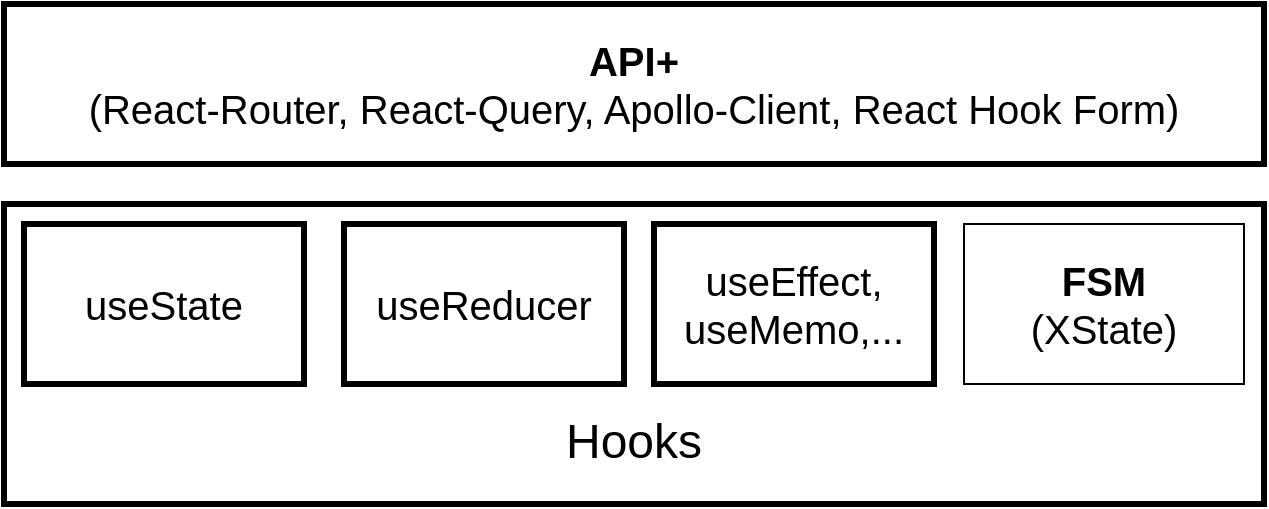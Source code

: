 <mxfile scale="5" border="0">
    <diagram id="LQyMPQ1tbiotqK9dekDP" name="figure4">
        <mxGraphModel dx="611" dy="594" grid="1" gridSize="10" guides="1" tooltips="1" connect="1" arrows="1" fold="1" page="1" pageScale="1" pageWidth="850" pageHeight="1100" math="0" shadow="0">
            <root>
                <mxCell id="2RJHgStH9aFn0eky0Vax-0"/>
                <mxCell id="2RJHgStH9aFn0eky0Vax-1" parent="2RJHgStH9aFn0eky0Vax-0"/>
                <mxCell id="eGqPKr9SycE00tHDzlLk-0" value="Hooks" style="rounded=0;whiteSpace=wrap;html=1;verticalAlign=bottom;spacingBottom=14;fontSize=24;strokeWidth=3;" parent="2RJHgStH9aFn0eky0Vax-1" vertex="1">
                    <mxGeometry x="100" y="260" width="630" height="150" as="geometry"/>
                </mxCell>
                <mxCell id="eGqPKr9SycE00tHDzlLk-1" value="useState" style="rounded=0;whiteSpace=wrap;html=1;fontSize=20;verticalAlign=middle;strokeWidth=3;" parent="2RJHgStH9aFn0eky0Vax-1" vertex="1">
                    <mxGeometry x="110" y="270" width="140" height="80" as="geometry"/>
                </mxCell>
                <mxCell id="eGqPKr9SycE00tHDzlLk-2" value="useReducer" style="rounded=0;whiteSpace=wrap;html=1;fontSize=20;verticalAlign=middle;strokeWidth=3;" parent="2RJHgStH9aFn0eky0Vax-1" vertex="1">
                    <mxGeometry x="270" y="270" width="140" height="80" as="geometry"/>
                </mxCell>
                <mxCell id="eGqPKr9SycE00tHDzlLk-3" value="useEffect, useMemo,..." style="rounded=0;whiteSpace=wrap;html=1;fontSize=20;verticalAlign=middle;strokeWidth=3;" parent="2RJHgStH9aFn0eky0Vax-1" vertex="1">
                    <mxGeometry x="425" y="270" width="140" height="80" as="geometry"/>
                </mxCell>
                <mxCell id="eGqPKr9SycE00tHDzlLk-4" value="&lt;b&gt;FSM&lt;/b&gt;&lt;br&gt;(XState)" style="rounded=0;whiteSpace=wrap;html=1;fontSize=20;verticalAlign=middle;strokeWidth=1;" parent="2RJHgStH9aFn0eky0Vax-1" vertex="1">
                    <mxGeometry x="580" y="270" width="140" height="80" as="geometry"/>
                </mxCell>
                <mxCell id="eGqPKr9SycE00tHDzlLk-5" value="&lt;b&gt;API+&lt;/b&gt;&lt;br&gt;(React-Router, React-Query, Apollo-Client, React Hook Form)" style="rounded=0;whiteSpace=wrap;html=1;fontSize=20;verticalAlign=middle;strokeWidth=3;" parent="2RJHgStH9aFn0eky0Vax-1" vertex="1">
                    <mxGeometry x="100" y="160" width="630" height="80" as="geometry"/>
                </mxCell>
            </root>
        </mxGraphModel>
    </diagram>
    <diagram id="PKxDmmA1Fn9lev6frWbh" name="figure9">
        <mxGraphModel dx="951" dy="594" grid="1" gridSize="10" guides="1" tooltips="1" connect="1" arrows="1" fold="1" page="1" pageScale="1" pageWidth="850" pageHeight="1100" math="0" shadow="0">
            <root>
                <mxCell id="odU79riricn-tdp25fdZ-0"/>
                <mxCell id="odU79riricn-tdp25fdZ-1" parent="odU79riricn-tdp25fdZ-0"/>
                <mxCell id="odU79riricn-tdp25fdZ-2" value="Hooks" style="rounded=0;whiteSpace=wrap;html=1;verticalAlign=bottom;spacingBottom=14;fontSize=24;" parent="odU79riricn-tdp25fdZ-1" vertex="1">
                    <mxGeometry x="100" y="260" width="630" height="150" as="geometry"/>
                </mxCell>
                <mxCell id="odU79riricn-tdp25fdZ-3" value="useState" style="rounded=0;whiteSpace=wrap;html=1;fontSize=20;verticalAlign=middle;" parent="odU79riricn-tdp25fdZ-1" vertex="1">
                    <mxGeometry x="110" y="270" width="140" height="80" as="geometry"/>
                </mxCell>
                <mxCell id="odU79riricn-tdp25fdZ-4" value="useReducer" style="rounded=0;whiteSpace=wrap;html=1;fontSize=20;verticalAlign=middle;" parent="odU79riricn-tdp25fdZ-1" vertex="1">
                    <mxGeometry x="270" y="270" width="140" height="80" as="geometry"/>
                </mxCell>
                <mxCell id="odU79riricn-tdp25fdZ-5" value="useEffect, useMemo,..." style="rounded=0;whiteSpace=wrap;html=1;fontSize=20;verticalAlign=middle;" parent="odU79riricn-tdp25fdZ-1" vertex="1">
                    <mxGeometry x="425" y="270" width="140" height="80" as="geometry"/>
                </mxCell>
                <mxCell id="odU79riricn-tdp25fdZ-6" value="&lt;span&gt;FSM&lt;/span&gt;&lt;br&gt;(XState)" style="rounded=0;whiteSpace=wrap;html=1;fontSize=20;verticalAlign=middle;strokeWidth=3;fontStyle=1" parent="odU79riricn-tdp25fdZ-1" vertex="1">
                    <mxGeometry x="580" y="270" width="140" height="80" as="geometry"/>
                </mxCell>
                <mxCell id="odU79riricn-tdp25fdZ-7" value="&lt;b&gt;API+&lt;/b&gt;&lt;br&gt;(React-Router, React-Query, Apollo-Client, React Hook Form)" style="rounded=0;whiteSpace=wrap;html=1;fontSize=20;verticalAlign=middle;strokeWidth=3;" parent="odU79riricn-tdp25fdZ-1" vertex="1">
                    <mxGeometry x="100" y="160" width="630" height="80" as="geometry"/>
                </mxCell>
                <mxCell id="odU79riricn-tdp25fdZ-8" value="&lt;b&gt;Reactive&lt;/b&gt;&lt;br&gt;(Akita)" style="rounded=0;whiteSpace=wrap;html=1;fontSize=20;verticalAlign=middle;strokeWidth=3;" parent="odU79riricn-tdp25fdZ-1" vertex="1">
                    <mxGeometry x="100" y="60" width="140" height="80" as="geometry"/>
                </mxCell>
                <mxCell id="odU79riricn-tdp25fdZ-9" value="&lt;b&gt;Atomic&lt;/b&gt;&lt;br&gt;(Recoil)" style="rounded=0;whiteSpace=wrap;html=1;fontSize=20;verticalAlign=middle;strokeWidth=3;" parent="odU79riricn-tdp25fdZ-1" vertex="1">
                    <mxGeometry x="260" y="60" width="140" height="80" as="geometry"/>
                </mxCell>
                <mxCell id="odU79riricn-tdp25fdZ-10" value="&lt;b&gt;Uni-directional&lt;/b&gt;&lt;br&gt;(Redux)" style="rounded=0;whiteSpace=wrap;html=1;fontSize=20;verticalAlign=middle;strokeWidth=3;" parent="odU79riricn-tdp25fdZ-1" vertex="1">
                    <mxGeometry x="420" y="60" width="140" height="80" as="geometry"/>
                </mxCell>
                <mxCell id="odU79riricn-tdp25fdZ-11" value="&lt;b&gt;Bi-directional&lt;/b&gt;&lt;br&gt;(MobX)" style="rounded=0;whiteSpace=wrap;html=1;fontSize=20;verticalAlign=middle;strokeWidth=3;" parent="odU79riricn-tdp25fdZ-1" vertex="1">
                    <mxGeometry x="580" y="60" width="150" height="80" as="geometry"/>
                </mxCell>
            </root>
        </mxGraphModel>
    </diagram>
    <diagram id="T9EmnD1B8LxKhflSWada" name="figure12">
        <mxGraphModel dx="951" dy="594" grid="1" gridSize="10" guides="1" tooltips="1" connect="1" arrows="1" fold="1" page="1" pageScale="1" pageWidth="850" pageHeight="1100" math="0" shadow="0">
            <root>
                <mxCell id="g6KCUXXH83qVAr2UijBO-0"/>
                <mxCell id="g6KCUXXH83qVAr2UijBO-1" parent="g6KCUXXH83qVAr2UijBO-0"/>
                <mxCell id="g6KCUXXH83qVAr2UijBO-2" value="Hooks" style="rounded=0;whiteSpace=wrap;html=1;verticalAlign=bottom;spacingBottom=14;fontSize=24;fontColor=#666666;strokeColor=#666666;" parent="g6KCUXXH83qVAr2UijBO-1" vertex="1">
                    <mxGeometry x="100" y="540" width="630" height="150" as="geometry"/>
                </mxCell>
                <mxCell id="g6KCUXXH83qVAr2UijBO-3" value="useState" style="rounded=0;whiteSpace=wrap;html=1;fontSize=20;verticalAlign=middle;fontColor=#666666;strokeColor=#666666;" parent="g6KCUXXH83qVAr2UijBO-1" vertex="1">
                    <mxGeometry x="110" y="550" width="140" height="80" as="geometry"/>
                </mxCell>
                <mxCell id="g6KCUXXH83qVAr2UijBO-4" value="useReducer" style="rounded=0;whiteSpace=wrap;html=1;fontSize=20;verticalAlign=middle;fontColor=#666666;strokeColor=#666666;" parent="g6KCUXXH83qVAr2UijBO-1" vertex="1">
                    <mxGeometry x="270" y="550" width="140" height="80" as="geometry"/>
                </mxCell>
                <mxCell id="g6KCUXXH83qVAr2UijBO-5" value="useEffect, useMemo,..." style="rounded=0;whiteSpace=wrap;html=1;fontSize=20;verticalAlign=middle;fontColor=#666666;strokeColor=#666666;" parent="g6KCUXXH83qVAr2UijBO-1" vertex="1">
                    <mxGeometry x="425" y="550" width="140" height="80" as="geometry"/>
                </mxCell>
                <mxCell id="g6KCUXXH83qVAr2UijBO-6" value="&lt;b&gt;FSM&lt;/b&gt;&lt;br&gt;(XState)" style="rounded=0;whiteSpace=wrap;html=1;fontSize=20;verticalAlign=middle;strokeWidth=3;fillColor=none;" parent="g6KCUXXH83qVAr2UijBO-1" vertex="1">
                    <mxGeometry x="580" y="550" width="140" height="80" as="geometry"/>
                </mxCell>
                <mxCell id="g6KCUXXH83qVAr2UijBO-7" value="&lt;b&gt;API+&lt;/b&gt;&lt;br&gt;(React-Router, React-Query, Apollo-Client, React Hook Form)" style="rounded=0;whiteSpace=wrap;html=1;fontSize=20;verticalAlign=middle;strokeWidth=3;fontColor=#666666;strokeColor=#666666;" parent="g6KCUXXH83qVAr2UijBO-1" vertex="1">
                    <mxGeometry x="100" y="440" width="630" height="80" as="geometry"/>
                </mxCell>
                <mxCell id="g6KCUXXH83qVAr2UijBO-8" value="&lt;b&gt;Reactive&lt;/b&gt;&lt;br&gt;(Akita)" style="rounded=0;whiteSpace=wrap;html=1;fontSize=20;verticalAlign=middle;strokeWidth=3;fontColor=#666666;strokeColor=#666666;" parent="g6KCUXXH83qVAr2UijBO-1" vertex="1">
                    <mxGeometry x="100" y="240" width="140" height="80" as="geometry"/>
                </mxCell>
                <mxCell id="g6KCUXXH83qVAr2UijBO-9" value="&lt;b&gt;Atomic&lt;/b&gt;&lt;br&gt;(Recoil)" style="rounded=0;whiteSpace=wrap;html=1;fontSize=20;verticalAlign=middle;strokeWidth=3;fontColor=#666666;strokeColor=#666666;" parent="g6KCUXXH83qVAr2UijBO-1" vertex="1">
                    <mxGeometry x="260" y="240" width="140" height="80" as="geometry"/>
                </mxCell>
                <mxCell id="g6KCUXXH83qVAr2UijBO-10" value="&lt;b&gt;Uni-directional&lt;/b&gt;&lt;br&gt;(Redux)" style="rounded=0;whiteSpace=wrap;html=1;fontSize=20;verticalAlign=middle;strokeWidth=3;" parent="g6KCUXXH83qVAr2UijBO-1" vertex="1">
                    <mxGeometry x="420" y="240" width="140" height="80" as="geometry"/>
                </mxCell>
                <mxCell id="g6KCUXXH83qVAr2UijBO-11" value="&lt;b&gt;Bi-directional&lt;/b&gt;&lt;br&gt;(MobX)" style="rounded=0;whiteSpace=wrap;html=1;fontSize=20;verticalAlign=middle;strokeWidth=3;" parent="g6KCUXXH83qVAr2UijBO-1" vertex="1">
                    <mxGeometry x="580" y="240" width="150" height="80" as="geometry"/>
                </mxCell>
                <mxCell id="g6KCUXXH83qVAr2UijBO-12" value="&lt;b&gt;Business Logic&lt;/b&gt;&lt;br&gt;(Custom Library)" style="rounded=0;whiteSpace=wrap;html=1;fontSize=20;verticalAlign=middle;strokeWidth=3;" parent="g6KCUXXH83qVAr2UijBO-1" vertex="1">
                    <mxGeometry x="100" y="340" width="630" height="80" as="geometry"/>
                </mxCell>
            </root>
        </mxGraphModel>
    </diagram>
    <diagram id="xp2IfM6mq4xPR8G4xQs5" name="figure11">
        <mxGraphModel dx="851" dy="594" grid="1" gridSize="10" guides="1" tooltips="1" connect="1" arrows="1" fold="1" page="1" pageScale="1" pageWidth="850" pageHeight="1100" math="0" shadow="0">
            <root>
                <mxCell id="fBiq-wiDlhf_wD9__1f_-0"/>
                <mxCell id="fBiq-wiDlhf_wD9__1f_-1" parent="fBiq-wiDlhf_wD9__1f_-0"/>
                <mxCell id="Mi_jeX4nZOK84LuzRY0e-0" value="Hooks" style="rounded=0;whiteSpace=wrap;html=1;verticalAlign=bottom;spacingBottom=14;fontSize=24;fontColor=#666666;strokeColor=#666666;" parent="fBiq-wiDlhf_wD9__1f_-1" vertex="1">
                    <mxGeometry x="100" y="350" width="630" height="150" as="geometry"/>
                </mxCell>
                <mxCell id="Mi_jeX4nZOK84LuzRY0e-1" value="useState" style="rounded=0;whiteSpace=wrap;html=1;fontSize=20;verticalAlign=middle;fontColor=#666666;strokeColor=#666666;" parent="fBiq-wiDlhf_wD9__1f_-1" vertex="1">
                    <mxGeometry x="110" y="360" width="140" height="80" as="geometry"/>
                </mxCell>
                <mxCell id="Mi_jeX4nZOK84LuzRY0e-2" value="useReducer" style="rounded=0;whiteSpace=wrap;html=1;fontSize=20;verticalAlign=middle;fontColor=#666666;strokeColor=#666666;" parent="fBiq-wiDlhf_wD9__1f_-1" vertex="1">
                    <mxGeometry x="270" y="360" width="140" height="80" as="geometry"/>
                </mxCell>
                <mxCell id="Mi_jeX4nZOK84LuzRY0e-3" value="useEffect, useMemo,..." style="rounded=0;whiteSpace=wrap;html=1;fontSize=20;verticalAlign=middle;fontColor=#666666;strokeColor=#666666;" parent="fBiq-wiDlhf_wD9__1f_-1" vertex="1">
                    <mxGeometry x="425" y="360" width="140" height="80" as="geometry"/>
                </mxCell>
                <mxCell id="Mi_jeX4nZOK84LuzRY0e-4" value="&lt;b&gt;FSM&lt;/b&gt;&lt;br&gt;(XState)" style="rounded=0;whiteSpace=wrap;html=1;fontSize=20;verticalAlign=middle;strokeWidth=3;fontColor=#666666;strokeColor=#666666;fillColor=none;" parent="fBiq-wiDlhf_wD9__1f_-1" vertex="1">
                    <mxGeometry x="580" y="360" width="140" height="80" as="geometry"/>
                </mxCell>
                <mxCell id="Mi_jeX4nZOK84LuzRY0e-5" value="&lt;b&gt;API+&lt;/b&gt;&lt;br&gt;(React-Router, React-Query, Apollo-Client, React Hook Form)" style="rounded=0;whiteSpace=wrap;html=1;fontSize=20;verticalAlign=middle;strokeWidth=3;fontColor=#666666;strokeColor=#666666;" parent="fBiq-wiDlhf_wD9__1f_-1" vertex="1">
                    <mxGeometry x="100" y="250" width="630" height="80" as="geometry"/>
                </mxCell>
                <mxCell id="Mi_jeX4nZOK84LuzRY0e-6" value="&lt;b&gt;Reactive&lt;/b&gt;&lt;br&gt;(Akita)" style="rounded=0;whiteSpace=wrap;html=1;fontSize=20;verticalAlign=middle;strokeWidth=3;fontColor=#666666;strokeColor=#666666;" parent="fBiq-wiDlhf_wD9__1f_-1" vertex="1">
                    <mxGeometry x="100" y="50" width="140" height="80" as="geometry"/>
                </mxCell>
                <mxCell id="Mi_jeX4nZOK84LuzRY0e-7" value="&lt;b&gt;Atomic&lt;/b&gt;&lt;br&gt;(Recoil)" style="rounded=0;whiteSpace=wrap;html=1;fontSize=20;verticalAlign=middle;strokeWidth=3;fontColor=#666666;strokeColor=#666666;" parent="fBiq-wiDlhf_wD9__1f_-1" vertex="1">
                    <mxGeometry x="260" y="50" width="140" height="80" as="geometry"/>
                </mxCell>
                <mxCell id="Mi_jeX4nZOK84LuzRY0e-8" value="&lt;b&gt;Uni-directional&lt;/b&gt;&lt;br&gt;(Redux)" style="rounded=0;whiteSpace=wrap;html=1;fontSize=20;verticalAlign=middle;strokeWidth=3;fontColor=#666666;strokeColor=#666666;" parent="fBiq-wiDlhf_wD9__1f_-1" vertex="1">
                    <mxGeometry x="420" y="50" width="140" height="80" as="geometry"/>
                </mxCell>
                <mxCell id="Mi_jeX4nZOK84LuzRY0e-9" value="&lt;b&gt;Bi-directional&lt;/b&gt;&lt;br&gt;(MobX)" style="rounded=0;whiteSpace=wrap;html=1;fontSize=20;verticalAlign=middle;strokeWidth=3;fontColor=#666666;strokeColor=#666666;" parent="fBiq-wiDlhf_wD9__1f_-1" vertex="1">
                    <mxGeometry x="580" y="50" width="150" height="80" as="geometry"/>
                </mxCell>
                <mxCell id="Mi_jeX4nZOK84LuzRY0e-10" value="&lt;b&gt;Business Logic&lt;/b&gt;&lt;br&gt;(Custom Library)" style="rounded=0;whiteSpace=wrap;html=1;fontSize=20;verticalAlign=middle;strokeWidth=3;" parent="fBiq-wiDlhf_wD9__1f_-1" vertex="1">
                    <mxGeometry x="100" y="150" width="630" height="80" as="geometry"/>
                </mxCell>
            </root>
        </mxGraphModel>
    </diagram>
    <diagram id="dJc8anSpdkm6Mv4VJHVT" name="figure10">
        <mxGraphModel dx="611" dy="1694" grid="1" gridSize="10" guides="1" tooltips="1" connect="1" arrows="1" fold="1" page="1" pageScale="1" pageWidth="850" pageHeight="1100" math="0" shadow="0">
            <root>
                <mxCell id="KYumAWD2jmOjepShmz3H-0"/>
                <mxCell id="KYumAWD2jmOjepShmz3H-1" parent="KYumAWD2jmOjepShmz3H-0"/>
                <mxCell id="KYumAWD2jmOjepShmz3H-14" value="&lt;font style=&quot;font-size: 21px&quot;&gt;React&lt;br&gt;Global&lt;/font&gt;" style="rounded=0;whiteSpace=wrap;html=1;dashed=1;strokeColor=#005700;verticalAlign=top;align=left;fontColor=#000000;spacingTop=2;spacingBottom=2;spacingLeft=6;fillColor=#CCFFFF;" parent="KYumAWD2jmOjepShmz3H-1" vertex="1">
                    <mxGeometry x="70" y="110" width="590" height="100" as="geometry"/>
                </mxCell>
                <mxCell id="KYumAWD2jmOjepShmz3H-15" value="&lt;span style=&quot;font-size: 21px&quot;&gt;Global&lt;/span&gt;" style="rounded=0;whiteSpace=wrap;html=1;dashed=1;strokeColor=#005700;verticalAlign=top;align=left;fontColor=#000000;spacingTop=2;spacingBottom=2;spacingLeft=6;fillColor=#FFE6CC;" parent="KYumAWD2jmOjepShmz3H-1" vertex="1">
                    <mxGeometry x="70" y="-10" width="590" height="100" as="geometry"/>
                </mxCell>
                <mxCell id="KYumAWD2jmOjepShmz3H-8" value="&lt;font style=&quot;font-size: 21px&quot;&gt;React&lt;br&gt;Local&lt;/font&gt;" style="rounded=0;whiteSpace=wrap;html=1;dashed=1;strokeColor=#005700;fillColor=#CCFF99;verticalAlign=top;align=left;fontColor=#000000;spacingTop=2;spacingBottom=2;spacingLeft=6;" parent="KYumAWD2jmOjepShmz3H-1" vertex="1">
                    <mxGeometry x="70" y="230" width="590" height="100" as="geometry"/>
                </mxCell>
                <mxCell id="KYumAWD2jmOjepShmz3H-3" value="&lt;span style=&quot;font-size: 15px&quot;&gt;Bi-directional&lt;/span&gt;" style="rounded=0;whiteSpace=wrap;html=1;rotation=270;fontStyle=1;fontSize=15;" parent="KYumAWD2jmOjepShmz3H-1" vertex="1">
                    <mxGeometry x="500" y="70" width="230" height="60" as="geometry"/>
                </mxCell>
                <mxCell id="KYumAWD2jmOjepShmz3H-4" value="&lt;span style=&quot;font-size: 15px&quot;&gt;Atomic&lt;/span&gt;" style="rounded=0;whiteSpace=wrap;html=1;rotation=270;fontStyle=1;fontSize=15;" parent="KYumAWD2jmOjepShmz3H-1" vertex="1">
                    <mxGeometry x="280" y="130" width="350" height="60" as="geometry"/>
                </mxCell>
                <mxCell id="KYumAWD2jmOjepShmz3H-5" value="&lt;span style=&quot;font-size: 15px&quot;&gt;Finite State Machine&lt;/span&gt;" style="rounded=0;whiteSpace=wrap;html=1;rotation=270;fontStyle=1;fontSize=15;" parent="KYumAWD2jmOjepShmz3H-1" vertex="1">
                    <mxGeometry x="180" y="190" width="230" height="60" as="geometry"/>
                </mxCell>
                <mxCell id="KYumAWD2jmOjepShmz3H-6" value="API+" style="rounded=0;whiteSpace=wrap;html=1;rotation=270;fontStyle=1;fontSize=15;" parent="KYumAWD2jmOjepShmz3H-1" vertex="1">
                    <mxGeometry x="260" y="190" width="230" height="60" as="geometry"/>
                </mxCell>
                <mxCell id="KYumAWD2jmOjepShmz3H-7" value="&lt;span style=&quot;font-size: 15px;&quot;&gt;Global state hooks&lt;/span&gt;" style="rounded=0;whiteSpace=wrap;html=1;rotation=270;dashed=1;fontStyle=1;fontSize=15;" parent="KYumAWD2jmOjepShmz3H-1" vertex="1">
                    <mxGeometry x="100" y="190" width="230" height="60" as="geometry"/>
                </mxCell>
                <mxCell id="w3K-LMiMbB8UF25G2px2-0" value="&lt;span style=&quot;font-size: 15px&quot;&gt;Uni-directional&lt;/span&gt;" style="rounded=0;whiteSpace=wrap;html=1;rotation=270;fontStyle=1;fontSize=15;" parent="KYumAWD2jmOjepShmz3H-1" vertex="1">
                    <mxGeometry x="420" y="70" width="230" height="60" as="geometry"/>
                </mxCell>
            </root>
        </mxGraphModel>
    </diagram>
    <diagram id="B-GsGmaVs9jNdapbzeZA" name="figure8">
        <mxGraphModel dx="611" dy="594" grid="1" gridSize="10" guides="1" tooltips="1" connect="1" arrows="1" fold="1" page="1" pageScale="1" pageWidth="850" pageHeight="1100" math="0" shadow="0">
            <root>
                <mxCell id="qmo9LTuV7M_hFc-IhWTg-0"/>
                <mxCell id="qmo9LTuV7M_hFc-IhWTg-1" parent="qmo9LTuV7M_hFc-IhWTg-0"/>
                <mxCell id="qmo9LTuV7M_hFc-IhWTg-2" value="Hooks" style="rounded=0;whiteSpace=wrap;html=1;verticalAlign=bottom;spacingBottom=14;fontSize=24;fontColor=#666666;strokeColor=#666666;" parent="qmo9LTuV7M_hFc-IhWTg-1" vertex="1">
                    <mxGeometry x="100" y="260" width="630" height="150" as="geometry"/>
                </mxCell>
                <mxCell id="qmo9LTuV7M_hFc-IhWTg-3" value="useState" style="rounded=0;whiteSpace=wrap;html=1;fontSize=20;verticalAlign=middle;fontColor=#666666;strokeColor=#666666;" parent="qmo9LTuV7M_hFc-IhWTg-1" vertex="1">
                    <mxGeometry x="110" y="270" width="140" height="80" as="geometry"/>
                </mxCell>
                <mxCell id="qmo9LTuV7M_hFc-IhWTg-4" value="useReducer" style="rounded=0;whiteSpace=wrap;html=1;fontSize=20;verticalAlign=middle;fontColor=#666666;strokeColor=#666666;" parent="qmo9LTuV7M_hFc-IhWTg-1" vertex="1">
                    <mxGeometry x="270" y="270" width="140" height="80" as="geometry"/>
                </mxCell>
                <mxCell id="qmo9LTuV7M_hFc-IhWTg-5" value="useEffect, useMemo,..." style="rounded=0;whiteSpace=wrap;html=1;fontSize=20;verticalAlign=middle;fontColor=#666666;strokeColor=#666666;" parent="qmo9LTuV7M_hFc-IhWTg-1" vertex="1">
                    <mxGeometry x="425" y="270" width="140" height="80" as="geometry"/>
                </mxCell>
                <mxCell id="qmo9LTuV7M_hFc-IhWTg-6" value="&lt;b&gt;FSM&lt;/b&gt;&lt;br&gt;(XState)" style="rounded=0;whiteSpace=wrap;html=1;fontSize=20;verticalAlign=middle;strokeWidth=3;strokeColor=#666666;fontColor=#666666;" parent="qmo9LTuV7M_hFc-IhWTg-1" vertex="1">
                    <mxGeometry x="580" y="270" width="140" height="80" as="geometry"/>
                </mxCell>
                <mxCell id="qmo9LTuV7M_hFc-IhWTg-7" value="&lt;b&gt;API+&lt;/b&gt;&lt;br&gt;(React-Router, React-Query, Apollo-Client, React Hook Form)" style="rounded=0;whiteSpace=wrap;html=1;fontSize=20;verticalAlign=middle;strokeWidth=3;fontColor=#666666;strokeColor=#666666;" parent="qmo9LTuV7M_hFc-IhWTg-1" vertex="1">
                    <mxGeometry x="100" y="160" width="630" height="80" as="geometry"/>
                </mxCell>
                <mxCell id="qmo9LTuV7M_hFc-IhWTg-8" value="&lt;b&gt;Reactive&lt;/b&gt;&lt;br&gt;(Akita)" style="rounded=0;whiteSpace=wrap;html=1;fontSize=20;verticalAlign=middle;strokeWidth=3;strokeColor=#666666;fontColor=#666666;" parent="qmo9LTuV7M_hFc-IhWTg-1" vertex="1">
                    <mxGeometry x="100" y="60" width="140" height="80" as="geometry"/>
                </mxCell>
                <mxCell id="qmo9LTuV7M_hFc-IhWTg-9" value="&lt;b&gt;Atomic&lt;/b&gt;&lt;br&gt;(Recoil)" style="rounded=0;whiteSpace=wrap;html=1;fontSize=20;verticalAlign=middle;strokeWidth=3;fontColor=#666666;strokeColor=#666666;" parent="qmo9LTuV7M_hFc-IhWTg-1" vertex="1">
                    <mxGeometry x="260" y="60" width="140" height="80" as="geometry"/>
                </mxCell>
                <mxCell id="qmo9LTuV7M_hFc-IhWTg-10" value="&lt;b&gt;Uni-directional&lt;/b&gt;&lt;br&gt;(Redux)" style="rounded=0;whiteSpace=wrap;html=1;fontSize=20;verticalAlign=middle;strokeWidth=3;strokeColor=#666666;fontColor=#666666;" parent="qmo9LTuV7M_hFc-IhWTg-1" vertex="1">
                    <mxGeometry x="420" y="60" width="140" height="80" as="geometry"/>
                </mxCell>
                <mxCell id="qmo9LTuV7M_hFc-IhWTg-11" value="&lt;b&gt;Bi-directional&lt;/b&gt;&lt;br&gt;(MobX)" style="rounded=0;whiteSpace=wrap;html=1;fontSize=20;verticalAlign=middle;strokeWidth=3;" parent="qmo9LTuV7M_hFc-IhWTg-1" vertex="1">
                    <mxGeometry x="580" y="60" width="150" height="80" as="geometry"/>
                </mxCell>
            </root>
        </mxGraphModel>
    </diagram>
    <diagram id="H_Suk2ZHCDd7Pcopg0vz" name="figure7">
        <mxGraphModel dx="611" dy="594" grid="1" gridSize="10" guides="1" tooltips="1" connect="1" arrows="1" fold="1" page="1" pageScale="1" pageWidth="850" pageHeight="1100" math="0" shadow="0">
            <root>
                <mxCell id="e-Tw9dxSp7Ty-Jo_3CxJ-0"/>
                <mxCell id="e-Tw9dxSp7Ty-Jo_3CxJ-1" parent="e-Tw9dxSp7Ty-Jo_3CxJ-0"/>
                <mxCell id="e-Tw9dxSp7Ty-Jo_3CxJ-2" value="Hooks" style="rounded=0;whiteSpace=wrap;html=1;verticalAlign=bottom;spacingBottom=14;fontSize=24;fontColor=#666666;strokeColor=#666666;" parent="e-Tw9dxSp7Ty-Jo_3CxJ-1" vertex="1">
                    <mxGeometry x="100" y="260" width="630" height="150" as="geometry"/>
                </mxCell>
                <mxCell id="e-Tw9dxSp7Ty-Jo_3CxJ-3" value="useState" style="rounded=0;whiteSpace=wrap;html=1;fontSize=20;verticalAlign=middle;fontColor=#666666;strokeColor=#666666;" parent="e-Tw9dxSp7Ty-Jo_3CxJ-1" vertex="1">
                    <mxGeometry x="110" y="270" width="140" height="80" as="geometry"/>
                </mxCell>
                <mxCell id="e-Tw9dxSp7Ty-Jo_3CxJ-4" value="useReducer" style="rounded=0;whiteSpace=wrap;html=1;fontSize=20;verticalAlign=middle;fontColor=#666666;strokeColor=#666666;" parent="e-Tw9dxSp7Ty-Jo_3CxJ-1" vertex="1">
                    <mxGeometry x="270" y="270" width="140" height="80" as="geometry"/>
                </mxCell>
                <mxCell id="e-Tw9dxSp7Ty-Jo_3CxJ-5" value="useEffect, useMemo,..." style="rounded=0;whiteSpace=wrap;html=1;fontSize=20;verticalAlign=middle;fontColor=#666666;strokeColor=#666666;" parent="e-Tw9dxSp7Ty-Jo_3CxJ-1" vertex="1">
                    <mxGeometry x="425" y="270" width="140" height="80" as="geometry"/>
                </mxCell>
                <mxCell id="e-Tw9dxSp7Ty-Jo_3CxJ-6" value="&lt;b&gt;FSM&lt;/b&gt;&lt;br&gt;(XState)" style="rounded=0;whiteSpace=wrap;html=1;fontSize=20;verticalAlign=middle;strokeWidth=3;strokeColor=#666666;fontColor=#666666;" parent="e-Tw9dxSp7Ty-Jo_3CxJ-1" vertex="1">
                    <mxGeometry x="580" y="270" width="140" height="80" as="geometry"/>
                </mxCell>
                <mxCell id="e-Tw9dxSp7Ty-Jo_3CxJ-7" value="&lt;b&gt;API+&lt;/b&gt;&lt;br&gt;(React-Router, React-Query, Apollo-Client, React Hook Form)" style="rounded=0;whiteSpace=wrap;html=1;fontSize=20;verticalAlign=middle;strokeWidth=3;fontColor=#666666;strokeColor=#666666;" parent="e-Tw9dxSp7Ty-Jo_3CxJ-1" vertex="1">
                    <mxGeometry x="100" y="160" width="630" height="80" as="geometry"/>
                </mxCell>
                <mxCell id="e-Tw9dxSp7Ty-Jo_3CxJ-8" value="&lt;b&gt;Reactive&lt;/b&gt;&lt;br&gt;(Akita)" style="rounded=0;whiteSpace=wrap;html=1;fontSize=20;verticalAlign=middle;strokeWidth=3;strokeColor=#666666;fontColor=#666666;" parent="e-Tw9dxSp7Ty-Jo_3CxJ-1" vertex="1">
                    <mxGeometry x="100" y="60" width="140" height="80" as="geometry"/>
                </mxCell>
                <mxCell id="e-Tw9dxSp7Ty-Jo_3CxJ-9" value="&lt;b&gt;Atomic&lt;/b&gt;&lt;br&gt;(Recoil)" style="rounded=0;whiteSpace=wrap;html=1;fontSize=20;verticalAlign=middle;strokeWidth=3;fontColor=#666666;strokeColor=#666666;" parent="e-Tw9dxSp7Ty-Jo_3CxJ-1" vertex="1">
                    <mxGeometry x="260" y="60" width="140" height="80" as="geometry"/>
                </mxCell>
                <mxCell id="e-Tw9dxSp7Ty-Jo_3CxJ-10" value="&lt;b&gt;Uni-directional&lt;/b&gt;&lt;br&gt;(Redux)" style="rounded=0;whiteSpace=wrap;html=1;fontSize=20;verticalAlign=middle;strokeWidth=3;" parent="e-Tw9dxSp7Ty-Jo_3CxJ-1" vertex="1">
                    <mxGeometry x="420" y="60" width="140" height="80" as="geometry"/>
                </mxCell>
            </root>
        </mxGraphModel>
    </diagram>
    <diagram id="z6UfUjqocPh35izzmCCC" name="figure1">
        <mxGraphModel dx="951" dy="594" grid="1" gridSize="10" guides="1" tooltips="1" connect="1" arrows="1" fold="1" page="1" pageScale="1" pageWidth="850" pageHeight="1100" math="0" shadow="0">
            <root>
                <mxCell id="s84KEsUdOsrvq4arW7dX-0"/>
                <mxCell id="s84KEsUdOsrvq4arW7dX-1" parent="s84KEsUdOsrvq4arW7dX-0"/>
                <mxCell id="s84KEsUdOsrvq4arW7dX-2" value="Hooks" style="rounded=0;whiteSpace=wrap;html=1;verticalAlign=bottom;spacingBottom=14;fontSize=24;" parent="s84KEsUdOsrvq4arW7dX-1" vertex="1">
                    <mxGeometry x="100" y="260" width="630" height="150" as="geometry"/>
                </mxCell>
                <mxCell id="s84KEsUdOsrvq4arW7dX-3" value="useState" style="rounded=0;whiteSpace=wrap;html=1;fontSize=20;verticalAlign=middle;" parent="s84KEsUdOsrvq4arW7dX-1" vertex="1">
                    <mxGeometry x="110" y="270" width="140" height="80" as="geometry"/>
                </mxCell>
                <mxCell id="s84KEsUdOsrvq4arW7dX-4" value="useReducer" style="rounded=0;whiteSpace=wrap;html=1;fontSize=20;verticalAlign=middle;" parent="s84KEsUdOsrvq4arW7dX-1" vertex="1">
                    <mxGeometry x="270" y="270" width="140" height="80" as="geometry"/>
                </mxCell>
                <mxCell id="s84KEsUdOsrvq4arW7dX-5" value="useEffect, useMemo,..." style="rounded=0;whiteSpace=wrap;html=1;fontSize=20;verticalAlign=middle;" parent="s84KEsUdOsrvq4arW7dX-1" vertex="1">
                    <mxGeometry x="425" y="270" width="140" height="80" as="geometry"/>
                </mxCell>
            </root>
        </mxGraphModel>
    </diagram>
    <diagram id="AfON131OTbxBkmupz6B-" name="figure2">
        <mxGraphModel dx="951" dy="594" grid="1" gridSize="10" guides="1" tooltips="1" connect="1" arrows="1" fold="1" page="1" pageScale="1" pageWidth="850" pageHeight="1100" math="0" shadow="0">
            <root>
                <mxCell id="uiYfvA5IEhfM-F31Nkuj-0"/>
                <mxCell id="uiYfvA5IEhfM-F31Nkuj-1" parent="uiYfvA5IEhfM-F31Nkuj-0"/>
                <mxCell id="uiYfvA5IEhfM-F31Nkuj-2" value="Hooks" style="rounded=0;whiteSpace=wrap;html=1;verticalAlign=bottom;spacingBottom=14;fontSize=24;fontColor=#666666;strokeColor=#666666;" parent="uiYfvA5IEhfM-F31Nkuj-1" vertex="1">
                    <mxGeometry x="100" y="260" width="630" height="150" as="geometry"/>
                </mxCell>
                <mxCell id="uiYfvA5IEhfM-F31Nkuj-3" value="useState" style="rounded=0;whiteSpace=wrap;html=1;fontSize=20;verticalAlign=middle;fontColor=#666666;strokeColor=#666666;" parent="uiYfvA5IEhfM-F31Nkuj-1" vertex="1">
                    <mxGeometry x="110" y="270" width="140" height="80" as="geometry"/>
                </mxCell>
                <mxCell id="uiYfvA5IEhfM-F31Nkuj-4" value="useReducer" style="rounded=0;whiteSpace=wrap;html=1;fontSize=20;verticalAlign=middle;fontColor=#666666;strokeColor=#666666;" parent="uiYfvA5IEhfM-F31Nkuj-1" vertex="1">
                    <mxGeometry x="270" y="270" width="140" height="80" as="geometry"/>
                </mxCell>
                <mxCell id="uiYfvA5IEhfM-F31Nkuj-5" value="useEffect, useMemo,..." style="rounded=0;whiteSpace=wrap;html=1;fontSize=20;verticalAlign=middle;fontColor=#666666;strokeColor=#666666;" parent="uiYfvA5IEhfM-F31Nkuj-1" vertex="1">
                    <mxGeometry x="425" y="270" width="140" height="80" as="geometry"/>
                </mxCell>
                <mxCell id="uiYfvA5IEhfM-F31Nkuj-6" value="&lt;b&gt;FSM&lt;/b&gt;&lt;br&gt;(XState)" style="rounded=0;whiteSpace=wrap;html=1;fontSize=20;verticalAlign=middle;strokeWidth=3;" parent="uiYfvA5IEhfM-F31Nkuj-1" vertex="1">
                    <mxGeometry x="580" y="270" width="140" height="80" as="geometry"/>
                </mxCell>
            </root>
        </mxGraphModel>
    </diagram>
    <diagram id="0lFpITdW0L74Cy2PTQ70" name="figure3">
        <mxGraphModel dx="611" dy="594" grid="1" gridSize="10" guides="1" tooltips="1" connect="1" arrows="1" fold="1" page="1" pageScale="1" pageWidth="850" pageHeight="1100" math="0" shadow="0">
            <root>
                <mxCell id="zUdxDuY5DQwGVi8XhwRP-0"/>
                <mxCell id="zUdxDuY5DQwGVi8XhwRP-1" parent="zUdxDuY5DQwGVi8XhwRP-0"/>
                <mxCell id="zUdxDuY5DQwGVi8XhwRP-2" value="Hooks" style="rounded=0;whiteSpace=wrap;html=1;verticalAlign=bottom;spacingBottom=14;fontSize=24;fontColor=#666666;strokeColor=#666666;" parent="zUdxDuY5DQwGVi8XhwRP-1" vertex="1">
                    <mxGeometry x="100" y="260" width="630" height="150" as="geometry"/>
                </mxCell>
                <mxCell id="zUdxDuY5DQwGVi8XhwRP-3" value="useState" style="rounded=0;whiteSpace=wrap;html=1;fontSize=20;verticalAlign=middle;fontColor=#666666;strokeColor=#666666;" parent="zUdxDuY5DQwGVi8XhwRP-1" vertex="1">
                    <mxGeometry x="110" y="270" width="140" height="80" as="geometry"/>
                </mxCell>
                <mxCell id="zUdxDuY5DQwGVi8XhwRP-4" value="useReducer" style="rounded=0;whiteSpace=wrap;html=1;fontSize=20;verticalAlign=middle;fontColor=#666666;strokeColor=#666666;" parent="zUdxDuY5DQwGVi8XhwRP-1" vertex="1">
                    <mxGeometry x="270" y="270" width="140" height="80" as="geometry"/>
                </mxCell>
                <mxCell id="zUdxDuY5DQwGVi8XhwRP-5" value="useEffect, useMemo,..." style="rounded=0;whiteSpace=wrap;html=1;fontSize=20;verticalAlign=middle;fontColor=#666666;strokeColor=#666666;" parent="zUdxDuY5DQwGVi8XhwRP-1" vertex="1">
                    <mxGeometry x="425" y="270" width="140" height="80" as="geometry"/>
                </mxCell>
                <mxCell id="zUdxDuY5DQwGVi8XhwRP-6" value="&lt;b&gt;FSM&lt;/b&gt;&lt;br&gt;(XState)" style="rounded=0;whiteSpace=wrap;html=1;fontSize=20;verticalAlign=middle;strokeWidth=3;strokeColor=#666666;fontColor=#666666;" parent="zUdxDuY5DQwGVi8XhwRP-1" vertex="1">
                    <mxGeometry x="580" y="270" width="140" height="80" as="geometry"/>
                </mxCell>
                <mxCell id="zUdxDuY5DQwGVi8XhwRP-7" value="&lt;b&gt;API+&lt;/b&gt;&lt;br&gt;(React-Router, React-Query, Apollo-Client, React Hook Form)" style="rounded=0;whiteSpace=wrap;html=1;fontSize=20;verticalAlign=middle;strokeWidth=3;" parent="zUdxDuY5DQwGVi8XhwRP-1" vertex="1">
                    <mxGeometry x="100" y="160" width="630" height="80" as="geometry"/>
                </mxCell>
            </root>
        </mxGraphModel>
    </diagram>
    <diagram id="tEwhH4N8eBTKATh64wN3" name="figure5">
        <mxGraphModel dx="611" dy="594" grid="1" gridSize="10" guides="1" tooltips="1" connect="1" arrows="1" fold="1" page="1" pageScale="1" pageWidth="850" pageHeight="1100" math="0" shadow="0">
            <root>
                <mxCell id="fzjjVAEnO_Apo01uk8fM-0"/>
                <mxCell id="fzjjVAEnO_Apo01uk8fM-1" parent="fzjjVAEnO_Apo01uk8fM-0"/>
                <mxCell id="fzjjVAEnO_Apo01uk8fM-2" value="Hooks" style="rounded=0;whiteSpace=wrap;html=1;verticalAlign=bottom;spacingBottom=14;fontSize=24;fontColor=#666666;strokeColor=#666666;" parent="fzjjVAEnO_Apo01uk8fM-1" vertex="1">
                    <mxGeometry x="100" y="260" width="630" height="150" as="geometry"/>
                </mxCell>
                <mxCell id="fzjjVAEnO_Apo01uk8fM-3" value="useState" style="rounded=0;whiteSpace=wrap;html=1;fontSize=20;verticalAlign=middle;fontColor=#666666;strokeColor=#666666;" parent="fzjjVAEnO_Apo01uk8fM-1" vertex="1">
                    <mxGeometry x="110" y="270" width="140" height="80" as="geometry"/>
                </mxCell>
                <mxCell id="fzjjVAEnO_Apo01uk8fM-4" value="useReducer" style="rounded=0;whiteSpace=wrap;html=1;fontSize=20;verticalAlign=middle;fontColor=#666666;strokeColor=#666666;" parent="fzjjVAEnO_Apo01uk8fM-1" vertex="1">
                    <mxGeometry x="270" y="270" width="140" height="80" as="geometry"/>
                </mxCell>
                <mxCell id="fzjjVAEnO_Apo01uk8fM-5" value="useEffect, useMemo,..." style="rounded=0;whiteSpace=wrap;html=1;fontSize=20;verticalAlign=middle;fontColor=#666666;strokeColor=#666666;" parent="fzjjVAEnO_Apo01uk8fM-1" vertex="1">
                    <mxGeometry x="425" y="270" width="140" height="80" as="geometry"/>
                </mxCell>
                <mxCell id="fzjjVAEnO_Apo01uk8fM-6" value="&lt;b&gt;FSM&lt;/b&gt;&lt;br&gt;(XState)" style="rounded=0;whiteSpace=wrap;html=1;fontSize=20;verticalAlign=middle;strokeWidth=3;strokeColor=#666666;fontColor=#666666;" parent="fzjjVAEnO_Apo01uk8fM-1" vertex="1">
                    <mxGeometry x="580" y="270" width="140" height="80" as="geometry"/>
                </mxCell>
                <mxCell id="fzjjVAEnO_Apo01uk8fM-7" value="&lt;b&gt;API+&lt;/b&gt;&lt;br&gt;(React-Router, React-Query, Apollo-Client, React Hook Form)" style="rounded=0;whiteSpace=wrap;html=1;fontSize=20;verticalAlign=middle;strokeWidth=3;fontColor=#666666;strokeColor=#666666;" parent="fzjjVAEnO_Apo01uk8fM-1" vertex="1">
                    <mxGeometry x="100" y="160" width="630" height="80" as="geometry"/>
                </mxCell>
                <mxCell id="fzjjVAEnO_Apo01uk8fM-8" value="&lt;b&gt;Reactive&lt;/b&gt;&lt;br&gt;(Akita)" style="rounded=0;whiteSpace=wrap;html=1;fontSize=20;verticalAlign=middle;strokeWidth=3;" parent="fzjjVAEnO_Apo01uk8fM-1" vertex="1">
                    <mxGeometry x="100" y="60" width="140" height="80" as="geometry"/>
                </mxCell>
            </root>
        </mxGraphModel>
    </diagram>
    <diagram id="cmdH5Y4mz3taxQPGoTuN" name="figure6">
        <mxGraphModel dx="611" dy="594" grid="1" gridSize="10" guides="1" tooltips="1" connect="1" arrows="1" fold="1" page="1" pageScale="1" pageWidth="850" pageHeight="1100" math="0" shadow="0">
            <root>
                <mxCell id="pGy9iOWIrRXkFm6hhpcQ-0"/>
                <mxCell id="pGy9iOWIrRXkFm6hhpcQ-1" parent="pGy9iOWIrRXkFm6hhpcQ-0"/>
                <mxCell id="pGy9iOWIrRXkFm6hhpcQ-2" value="Hooks" style="rounded=0;whiteSpace=wrap;html=1;verticalAlign=bottom;spacingBottom=14;fontSize=24;fontColor=#666666;strokeColor=#666666;" parent="pGy9iOWIrRXkFm6hhpcQ-1" vertex="1">
                    <mxGeometry x="100" y="260" width="630" height="150" as="geometry"/>
                </mxCell>
                <mxCell id="pGy9iOWIrRXkFm6hhpcQ-3" value="useState" style="rounded=0;whiteSpace=wrap;html=1;fontSize=20;verticalAlign=middle;fontColor=#666666;strokeColor=#666666;" parent="pGy9iOWIrRXkFm6hhpcQ-1" vertex="1">
                    <mxGeometry x="110" y="270" width="140" height="80" as="geometry"/>
                </mxCell>
                <mxCell id="pGy9iOWIrRXkFm6hhpcQ-4" value="useReducer" style="rounded=0;whiteSpace=wrap;html=1;fontSize=20;verticalAlign=middle;fontColor=#666666;strokeColor=#666666;" parent="pGy9iOWIrRXkFm6hhpcQ-1" vertex="1">
                    <mxGeometry x="270" y="270" width="140" height="80" as="geometry"/>
                </mxCell>
                <mxCell id="pGy9iOWIrRXkFm6hhpcQ-5" value="useEffect, useMemo,..." style="rounded=0;whiteSpace=wrap;html=1;fontSize=20;verticalAlign=middle;fontColor=#666666;strokeColor=#666666;" parent="pGy9iOWIrRXkFm6hhpcQ-1" vertex="1">
                    <mxGeometry x="425" y="270" width="140" height="80" as="geometry"/>
                </mxCell>
                <mxCell id="pGy9iOWIrRXkFm6hhpcQ-6" value="&lt;b&gt;FSM&lt;/b&gt;&lt;br&gt;(XState)" style="rounded=0;whiteSpace=wrap;html=1;fontSize=20;verticalAlign=middle;strokeWidth=3;strokeColor=#666666;fontColor=#666666;" parent="pGy9iOWIrRXkFm6hhpcQ-1" vertex="1">
                    <mxGeometry x="580" y="270" width="140" height="80" as="geometry"/>
                </mxCell>
                <mxCell id="pGy9iOWIrRXkFm6hhpcQ-7" value="&lt;b&gt;API+&lt;/b&gt;&lt;br&gt;(React-Router, React-Query, Apollo-Client, React Hook Form)" style="rounded=0;whiteSpace=wrap;html=1;fontSize=20;verticalAlign=middle;strokeWidth=3;fontColor=#666666;strokeColor=#666666;" parent="pGy9iOWIrRXkFm6hhpcQ-1" vertex="1">
                    <mxGeometry x="100" y="160" width="630" height="80" as="geometry"/>
                </mxCell>
                <mxCell id="pGy9iOWIrRXkFm6hhpcQ-8" value="&lt;b&gt;Reactive&lt;/b&gt;&lt;br&gt;(Akita)" style="rounded=0;whiteSpace=wrap;html=1;fontSize=20;verticalAlign=middle;strokeWidth=3;strokeColor=#666666;fontColor=#666666;" parent="pGy9iOWIrRXkFm6hhpcQ-1" vertex="1">
                    <mxGeometry x="100" y="60" width="140" height="80" as="geometry"/>
                </mxCell>
                <mxCell id="pGy9iOWIrRXkFm6hhpcQ-9" value="&lt;b&gt;Atomic&lt;/b&gt;&lt;br&gt;(Recoil)" style="rounded=0;whiteSpace=wrap;html=1;fontSize=20;verticalAlign=middle;strokeWidth=3;" parent="pGy9iOWIrRXkFm6hhpcQ-1" vertex="1">
                    <mxGeometry x="260" y="60" width="140" height="80" as="geometry"/>
                </mxCell>
            </root>
        </mxGraphModel>
    </diagram>
</mxfile>
